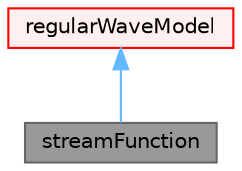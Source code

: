 digraph "streamFunction"
{
 // LATEX_PDF_SIZE
  bgcolor="transparent";
  edge [fontname=Helvetica,fontsize=10,labelfontname=Helvetica,labelfontsize=10];
  node [fontname=Helvetica,fontsize=10,shape=box,height=0.2,width=0.4];
  Node1 [id="Node000001",label="streamFunction",height=0.2,width=0.4,color="gray40", fillcolor="grey60", style="filled", fontcolor="black",tooltip="streamFunction wave model"];
  Node2 -> Node1 [id="edge1_Node000001_Node000002",dir="back",color="steelblue1",style="solid",tooltip=" "];
  Node2 [id="Node000002",label="regularWaveModel",height=0.2,width=0.4,color="red", fillcolor="#FFF0F0", style="filled",URL="$classFoam_1_1waveModels_1_1regularWaveModel.html",tooltip=" "];
}
